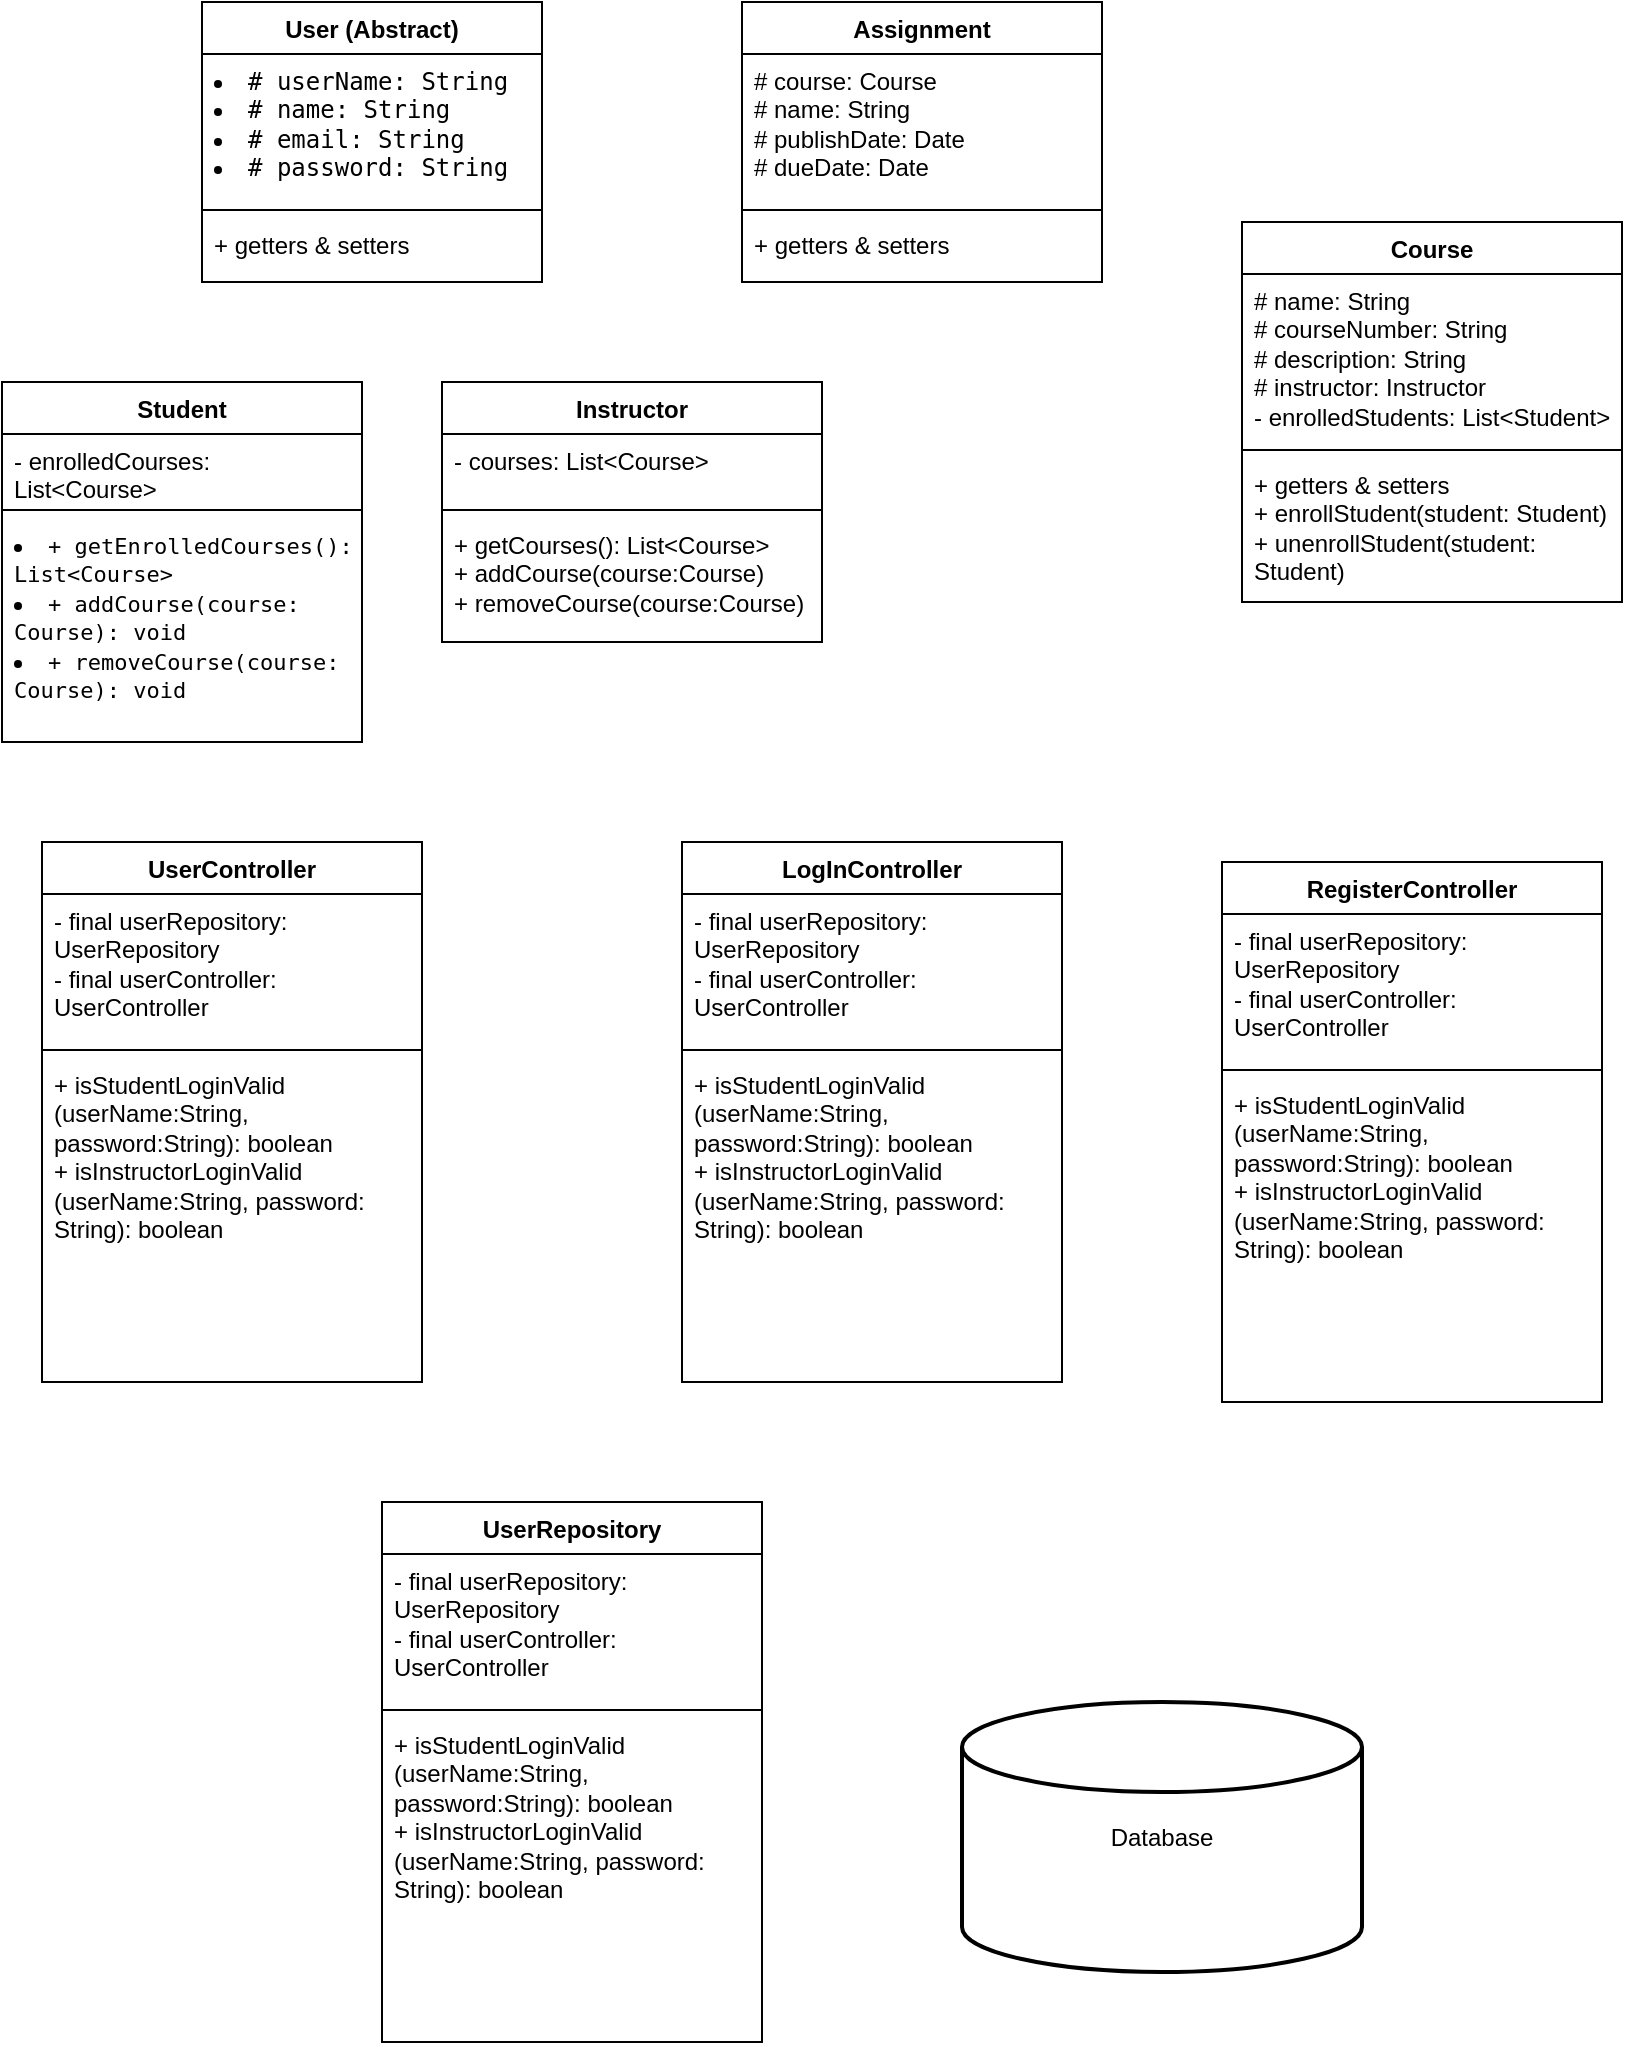 <mxfile version="24.7.16" pages="2">
  <diagram name="Page-1" id="erjguhViY3gtUNBSqQcB">
    <mxGraphModel dx="1615" dy="1056" grid="1" gridSize="10" guides="1" tooltips="1" connect="1" arrows="1" fold="1" page="1" pageScale="1" pageWidth="850" pageHeight="1100" math="0" shadow="0">
      <root>
        <mxCell id="0" />
        <mxCell id="1" parent="0" />
        <mxCell id="120wWnULjFkNhNx4lN9--3" value="&lt;div&gt;User (Abstract)&lt;br&gt;&lt;/div&gt;&lt;div&gt;&lt;br&gt;&lt;/div&gt;" style="swimlane;fontStyle=1;align=center;verticalAlign=top;childLayout=stackLayout;horizontal=1;startSize=26;horizontalStack=0;resizeParent=1;resizeParentMax=0;resizeLast=0;collapsible=1;marginBottom=0;whiteSpace=wrap;html=1;" vertex="1" parent="1">
          <mxGeometry x="100" y="30" width="170" height="140" as="geometry" />
        </mxCell>
        <mxCell id="120wWnULjFkNhNx4lN9--4" value="&lt;li&gt;&lt;code&gt;# userName: String&lt;/code&gt;&lt;/li&gt;&lt;li&gt;&lt;code&gt;# name: String&lt;/code&gt;&lt;/li&gt;&lt;li&gt;&lt;code&gt;# email: String&lt;/code&gt;&lt;/li&gt;&lt;li&gt;&lt;code&gt;# password: String&lt;/code&gt;&lt;/li&gt;&lt;div&gt;&lt;br&gt;&lt;/div&gt;" style="text;strokeColor=none;fillColor=none;align=left;verticalAlign=top;spacingLeft=4;spacingRight=4;overflow=hidden;rotatable=0;points=[[0,0.5],[1,0.5]];portConstraint=eastwest;whiteSpace=wrap;html=1;" vertex="1" parent="120wWnULjFkNhNx4lN9--3">
          <mxGeometry y="26" width="170" height="74" as="geometry" />
        </mxCell>
        <mxCell id="120wWnULjFkNhNx4lN9--5" value="" style="line;strokeWidth=1;fillColor=none;align=left;verticalAlign=middle;spacingTop=-1;spacingLeft=3;spacingRight=3;rotatable=0;labelPosition=right;points=[];portConstraint=eastwest;strokeColor=inherit;" vertex="1" parent="120wWnULjFkNhNx4lN9--3">
          <mxGeometry y="100" width="170" height="8" as="geometry" />
        </mxCell>
        <mxCell id="120wWnULjFkNhNx4lN9--6" value="+ getters &amp;amp; setters" style="text;strokeColor=none;fillColor=none;align=left;verticalAlign=top;spacingLeft=4;spacingRight=4;overflow=hidden;rotatable=0;points=[[0,0.5],[1,0.5]];portConstraint=eastwest;whiteSpace=wrap;html=1;" vertex="1" parent="120wWnULjFkNhNx4lN9--3">
          <mxGeometry y="108" width="170" height="32" as="geometry" />
        </mxCell>
        <mxCell id="120wWnULjFkNhNx4lN9--8" value="Student" style="swimlane;fontStyle=1;align=center;verticalAlign=top;childLayout=stackLayout;horizontal=1;startSize=26;horizontalStack=0;resizeParent=1;resizeParentMax=0;resizeLast=0;collapsible=1;marginBottom=0;whiteSpace=wrap;html=1;" vertex="1" parent="1">
          <mxGeometry y="220" width="180" height="180" as="geometry" />
        </mxCell>
        <mxCell id="120wWnULjFkNhNx4lN9--9" value="- enrolledCourses: List&amp;lt;Course&amp;gt;" style="text;strokeColor=none;fillColor=none;align=left;verticalAlign=top;spacingLeft=4;spacingRight=4;overflow=hidden;rotatable=0;points=[[0,0.5],[1,0.5]];portConstraint=eastwest;whiteSpace=wrap;html=1;" vertex="1" parent="120wWnULjFkNhNx4lN9--8">
          <mxGeometry y="26" width="180" height="34" as="geometry" />
        </mxCell>
        <mxCell id="120wWnULjFkNhNx4lN9--10" value="" style="line;strokeWidth=1;fillColor=none;align=left;verticalAlign=middle;spacingTop=-1;spacingLeft=3;spacingRight=3;rotatable=0;labelPosition=right;points=[];portConstraint=eastwest;strokeColor=inherit;" vertex="1" parent="120wWnULjFkNhNx4lN9--8">
          <mxGeometry y="60" width="180" height="8" as="geometry" />
        </mxCell>
        <mxCell id="120wWnULjFkNhNx4lN9--11" value="&lt;li&gt;&lt;font style=&quot;font-size: 11px;&quot;&gt;&lt;code&gt;+ getEnrolledCourses(): List&amp;lt;Course&amp;gt;&lt;/code&gt;&lt;/font&gt;&lt;/li&gt;&lt;li&gt;&lt;font style=&quot;font-size: 11px;&quot;&gt;&lt;code&gt;+ addCourse(course: Course): void&lt;/code&gt;&lt;/font&gt;&lt;/li&gt;&lt;li&gt;&lt;font style=&quot;font-size: 11px;&quot;&gt;&lt;code&gt;+ removeCourse(course: Course): void&lt;/code&gt;&lt;/font&gt;&lt;/li&gt;" style="text;strokeColor=none;fillColor=none;align=left;verticalAlign=top;spacingLeft=4;spacingRight=4;overflow=hidden;rotatable=0;points=[[0,0.5],[1,0.5]];portConstraint=eastwest;whiteSpace=wrap;html=1;" vertex="1" parent="120wWnULjFkNhNx4lN9--8">
          <mxGeometry y="68" width="180" height="112" as="geometry" />
        </mxCell>
        <mxCell id="120wWnULjFkNhNx4lN9--12" value="&lt;div&gt;Instructor&lt;/div&gt;&lt;div&gt;&lt;br&gt;&lt;/div&gt;" style="swimlane;fontStyle=1;align=center;verticalAlign=top;childLayout=stackLayout;horizontal=1;startSize=26;horizontalStack=0;resizeParent=1;resizeParentMax=0;resizeLast=0;collapsible=1;marginBottom=0;whiteSpace=wrap;html=1;" vertex="1" parent="1">
          <mxGeometry x="220" y="220" width="190" height="130" as="geometry" />
        </mxCell>
        <mxCell id="120wWnULjFkNhNx4lN9--13" value="- courses: List&amp;lt;Course&amp;gt;" style="text;strokeColor=none;fillColor=none;align=left;verticalAlign=top;spacingLeft=4;spacingRight=4;overflow=hidden;rotatable=0;points=[[0,0.5],[1,0.5]];portConstraint=eastwest;whiteSpace=wrap;html=1;" vertex="1" parent="120wWnULjFkNhNx4lN9--12">
          <mxGeometry y="26" width="190" height="34" as="geometry" />
        </mxCell>
        <mxCell id="120wWnULjFkNhNx4lN9--14" value="" style="line;strokeWidth=1;fillColor=none;align=left;verticalAlign=middle;spacingTop=-1;spacingLeft=3;spacingRight=3;rotatable=0;labelPosition=right;points=[];portConstraint=eastwest;strokeColor=inherit;" vertex="1" parent="120wWnULjFkNhNx4lN9--12">
          <mxGeometry y="60" width="190" height="8" as="geometry" />
        </mxCell>
        <mxCell id="120wWnULjFkNhNx4lN9--15" value="&lt;div&gt;+ getCourses(): List&amp;lt;Course&amp;gt;&lt;/div&gt;&lt;div&gt;+ addCourse(course:Course)&lt;/div&gt;&lt;div&gt;+ removeCourse(course:Course)&lt;br&gt;&lt;/div&gt;" style="text;strokeColor=none;fillColor=none;align=left;verticalAlign=top;spacingLeft=4;spacingRight=4;overflow=hidden;rotatable=0;points=[[0,0.5],[1,0.5]];portConstraint=eastwest;whiteSpace=wrap;html=1;" vertex="1" parent="120wWnULjFkNhNx4lN9--12">
          <mxGeometry y="68" width="190" height="62" as="geometry" />
        </mxCell>
        <mxCell id="120wWnULjFkNhNx4lN9--16" value="Assignment" style="swimlane;fontStyle=1;align=center;verticalAlign=top;childLayout=stackLayout;horizontal=1;startSize=26;horizontalStack=0;resizeParent=1;resizeParentMax=0;resizeLast=0;collapsible=1;marginBottom=0;whiteSpace=wrap;html=1;" vertex="1" parent="1">
          <mxGeometry x="370" y="30" width="180" height="140" as="geometry" />
        </mxCell>
        <mxCell id="120wWnULjFkNhNx4lN9--17" value="&lt;div&gt;# course: Course&lt;/div&gt;&lt;div&gt;# name: String&lt;/div&gt;&lt;div&gt;# publishDate: Date&lt;br&gt;&lt;/div&gt;&lt;div&gt;# dueDate: Date&lt;br&gt;&lt;/div&gt;" style="text;strokeColor=none;fillColor=none;align=left;verticalAlign=top;spacingLeft=4;spacingRight=4;overflow=hidden;rotatable=0;points=[[0,0.5],[1,0.5]];portConstraint=eastwest;whiteSpace=wrap;html=1;" vertex="1" parent="120wWnULjFkNhNx4lN9--16">
          <mxGeometry y="26" width="180" height="74" as="geometry" />
        </mxCell>
        <mxCell id="120wWnULjFkNhNx4lN9--18" value="" style="line;strokeWidth=1;fillColor=none;align=left;verticalAlign=middle;spacingTop=-1;spacingLeft=3;spacingRight=3;rotatable=0;labelPosition=right;points=[];portConstraint=eastwest;strokeColor=inherit;" vertex="1" parent="120wWnULjFkNhNx4lN9--16">
          <mxGeometry y="100" width="180" height="8" as="geometry" />
        </mxCell>
        <mxCell id="120wWnULjFkNhNx4lN9--19" value="+ getters &amp;amp; setters" style="text;strokeColor=none;fillColor=none;align=left;verticalAlign=top;spacingLeft=4;spacingRight=4;overflow=hidden;rotatable=0;points=[[0,0.5],[1,0.5]];portConstraint=eastwest;whiteSpace=wrap;html=1;" vertex="1" parent="120wWnULjFkNhNx4lN9--16">
          <mxGeometry y="108" width="180" height="32" as="geometry" />
        </mxCell>
        <mxCell id="120wWnULjFkNhNx4lN9--20" value="Course" style="swimlane;fontStyle=1;align=center;verticalAlign=top;childLayout=stackLayout;horizontal=1;startSize=26;horizontalStack=0;resizeParent=1;resizeParentMax=0;resizeLast=0;collapsible=1;marginBottom=0;whiteSpace=wrap;html=1;" vertex="1" parent="1">
          <mxGeometry x="620" y="140" width="190" height="190" as="geometry" />
        </mxCell>
        <mxCell id="120wWnULjFkNhNx4lN9--21" value="&lt;div&gt;# name: String&lt;/div&gt;&lt;div&gt;# courseNumber: String&lt;/div&gt;&lt;div&gt;# description: String&lt;/div&gt;&lt;div&gt;# instructor: Instructor&lt;/div&gt;&lt;div&gt;- enrolledStudents: List&amp;lt;Student&amp;gt;&lt;br&gt;&lt;/div&gt;" style="text;strokeColor=none;fillColor=none;align=left;verticalAlign=top;spacingLeft=4;spacingRight=4;overflow=hidden;rotatable=0;points=[[0,0.5],[1,0.5]];portConstraint=eastwest;whiteSpace=wrap;html=1;" vertex="1" parent="120wWnULjFkNhNx4lN9--20">
          <mxGeometry y="26" width="190" height="84" as="geometry" />
        </mxCell>
        <mxCell id="120wWnULjFkNhNx4lN9--22" value="" style="line;strokeWidth=1;fillColor=none;align=left;verticalAlign=middle;spacingTop=-1;spacingLeft=3;spacingRight=3;rotatable=0;labelPosition=right;points=[];portConstraint=eastwest;strokeColor=inherit;" vertex="1" parent="120wWnULjFkNhNx4lN9--20">
          <mxGeometry y="110" width="190" height="8" as="geometry" />
        </mxCell>
        <mxCell id="120wWnULjFkNhNx4lN9--23" value="&lt;div&gt;+ getters &amp;amp; setters&lt;/div&gt;&lt;div&gt;+ enrollStudent(student: Student)&lt;br&gt;&lt;/div&gt;+ unenrollStudent(student: Student)" style="text;strokeColor=none;fillColor=none;align=left;verticalAlign=top;spacingLeft=4;spacingRight=4;overflow=hidden;rotatable=0;points=[[0,0.5],[1,0.5]];portConstraint=eastwest;whiteSpace=wrap;html=1;" vertex="1" parent="120wWnULjFkNhNx4lN9--20">
          <mxGeometry y="118" width="190" height="72" as="geometry" />
        </mxCell>
        <mxCell id="120wWnULjFkNhNx4lN9--24" value="LogInController" style="swimlane;fontStyle=1;align=center;verticalAlign=top;childLayout=stackLayout;horizontal=1;startSize=26;horizontalStack=0;resizeParent=1;resizeParentMax=0;resizeLast=0;collapsible=1;marginBottom=0;whiteSpace=wrap;html=1;" vertex="1" parent="1">
          <mxGeometry x="340" y="450" width="190" height="270" as="geometry" />
        </mxCell>
        <mxCell id="120wWnULjFkNhNx4lN9--25" value="&lt;div&gt;- final userRepository: UserRepository&lt;/div&gt;&lt;div&gt;- final userController: UserController&lt;br&gt;&lt;/div&gt;" style="text;strokeColor=none;fillColor=none;align=left;verticalAlign=top;spacingLeft=4;spacingRight=4;overflow=hidden;rotatable=0;points=[[0,0.5],[1,0.5]];portConstraint=eastwest;whiteSpace=wrap;html=1;" vertex="1" parent="120wWnULjFkNhNx4lN9--24">
          <mxGeometry y="26" width="190" height="74" as="geometry" />
        </mxCell>
        <mxCell id="120wWnULjFkNhNx4lN9--26" value="" style="line;strokeWidth=1;fillColor=none;align=left;verticalAlign=middle;spacingTop=-1;spacingLeft=3;spacingRight=3;rotatable=0;labelPosition=right;points=[];portConstraint=eastwest;strokeColor=inherit;" vertex="1" parent="120wWnULjFkNhNx4lN9--24">
          <mxGeometry y="100" width="190" height="8" as="geometry" />
        </mxCell>
        <mxCell id="120wWnULjFkNhNx4lN9--27" value="&lt;div&gt;+ isStudentLoginValid (userName:String, password:String): boolean&lt;/div&gt;&lt;div&gt;+ isInstructorLoginValid (userName:String, password: String): boolean&lt;br&gt;&lt;/div&gt;" style="text;strokeColor=none;fillColor=none;align=left;verticalAlign=top;spacingLeft=4;spacingRight=4;overflow=hidden;rotatable=0;points=[[0,0.5],[1,0.5]];portConstraint=eastwest;whiteSpace=wrap;html=1;" vertex="1" parent="120wWnULjFkNhNx4lN9--24">
          <mxGeometry y="108" width="190" height="162" as="geometry" />
        </mxCell>
        <mxCell id="120wWnULjFkNhNx4lN9--28" value="&lt;div&gt;RegisterController&lt;/div&gt;&lt;div&gt;&lt;br&gt;&lt;/div&gt;" style="swimlane;fontStyle=1;align=center;verticalAlign=top;childLayout=stackLayout;horizontal=1;startSize=26;horizontalStack=0;resizeParent=1;resizeParentMax=0;resizeLast=0;collapsible=1;marginBottom=0;whiteSpace=wrap;html=1;" vertex="1" parent="1">
          <mxGeometry x="610" y="460" width="190" height="270" as="geometry" />
        </mxCell>
        <mxCell id="120wWnULjFkNhNx4lN9--29" value="&lt;div&gt;- final userRepository: UserRepository&lt;/div&gt;&lt;div&gt;- final userController: UserController&lt;br&gt;&lt;/div&gt;" style="text;strokeColor=none;fillColor=none;align=left;verticalAlign=top;spacingLeft=4;spacingRight=4;overflow=hidden;rotatable=0;points=[[0,0.5],[1,0.5]];portConstraint=eastwest;whiteSpace=wrap;html=1;" vertex="1" parent="120wWnULjFkNhNx4lN9--28">
          <mxGeometry y="26" width="190" height="74" as="geometry" />
        </mxCell>
        <mxCell id="120wWnULjFkNhNx4lN9--30" value="" style="line;strokeWidth=1;fillColor=none;align=left;verticalAlign=middle;spacingTop=-1;spacingLeft=3;spacingRight=3;rotatable=0;labelPosition=right;points=[];portConstraint=eastwest;strokeColor=inherit;" vertex="1" parent="120wWnULjFkNhNx4lN9--28">
          <mxGeometry y="100" width="190" height="8" as="geometry" />
        </mxCell>
        <mxCell id="120wWnULjFkNhNx4lN9--31" value="&lt;div&gt;+ isStudentLoginValid (userName:String, password:String): boolean&lt;/div&gt;&lt;div&gt;+ isInstructorLoginValid (userName:String, password: String): boolean&lt;br&gt;&lt;/div&gt;" style="text;strokeColor=none;fillColor=none;align=left;verticalAlign=top;spacingLeft=4;spacingRight=4;overflow=hidden;rotatable=0;points=[[0,0.5],[1,0.5]];portConstraint=eastwest;whiteSpace=wrap;html=1;" vertex="1" parent="120wWnULjFkNhNx4lN9--28">
          <mxGeometry y="108" width="190" height="162" as="geometry" />
        </mxCell>
        <mxCell id="120wWnULjFkNhNx4lN9--32" value="UserController" style="swimlane;fontStyle=1;align=center;verticalAlign=top;childLayout=stackLayout;horizontal=1;startSize=26;horizontalStack=0;resizeParent=1;resizeParentMax=0;resizeLast=0;collapsible=1;marginBottom=0;whiteSpace=wrap;html=1;" vertex="1" parent="1">
          <mxGeometry x="20" y="450" width="190" height="270" as="geometry" />
        </mxCell>
        <mxCell id="120wWnULjFkNhNx4lN9--33" value="&lt;div&gt;- final userRepository: UserRepository&lt;/div&gt;&lt;div&gt;- final userController: UserController&lt;br&gt;&lt;/div&gt;" style="text;strokeColor=none;fillColor=none;align=left;verticalAlign=top;spacingLeft=4;spacingRight=4;overflow=hidden;rotatable=0;points=[[0,0.5],[1,0.5]];portConstraint=eastwest;whiteSpace=wrap;html=1;" vertex="1" parent="120wWnULjFkNhNx4lN9--32">
          <mxGeometry y="26" width="190" height="74" as="geometry" />
        </mxCell>
        <mxCell id="120wWnULjFkNhNx4lN9--34" value="" style="line;strokeWidth=1;fillColor=none;align=left;verticalAlign=middle;spacingTop=-1;spacingLeft=3;spacingRight=3;rotatable=0;labelPosition=right;points=[];portConstraint=eastwest;strokeColor=inherit;" vertex="1" parent="120wWnULjFkNhNx4lN9--32">
          <mxGeometry y="100" width="190" height="8" as="geometry" />
        </mxCell>
        <mxCell id="120wWnULjFkNhNx4lN9--35" value="&lt;div&gt;+ isStudentLoginValid (userName:String, password:String): boolean&lt;/div&gt;&lt;div&gt;+ isInstructorLoginValid (userName:String, password: String): boolean&lt;br&gt;&lt;/div&gt;" style="text;strokeColor=none;fillColor=none;align=left;verticalAlign=top;spacingLeft=4;spacingRight=4;overflow=hidden;rotatable=0;points=[[0,0.5],[1,0.5]];portConstraint=eastwest;whiteSpace=wrap;html=1;" vertex="1" parent="120wWnULjFkNhNx4lN9--32">
          <mxGeometry y="108" width="190" height="162" as="geometry" />
        </mxCell>
        <mxCell id="120wWnULjFkNhNx4lN9--36" value="&lt;div&gt;UserRepository&lt;/div&gt;&lt;div&gt;&lt;br&gt;&lt;/div&gt;" style="swimlane;fontStyle=1;align=center;verticalAlign=top;childLayout=stackLayout;horizontal=1;startSize=26;horizontalStack=0;resizeParent=1;resizeParentMax=0;resizeLast=0;collapsible=1;marginBottom=0;whiteSpace=wrap;html=1;" vertex="1" parent="1">
          <mxGeometry x="190" y="780" width="190" height="270" as="geometry" />
        </mxCell>
        <mxCell id="120wWnULjFkNhNx4lN9--37" value="&lt;div&gt;- final userRepository: UserRepository&lt;/div&gt;&lt;div&gt;- final userController: UserController&lt;br&gt;&lt;/div&gt;" style="text;strokeColor=none;fillColor=none;align=left;verticalAlign=top;spacingLeft=4;spacingRight=4;overflow=hidden;rotatable=0;points=[[0,0.5],[1,0.5]];portConstraint=eastwest;whiteSpace=wrap;html=1;" vertex="1" parent="120wWnULjFkNhNx4lN9--36">
          <mxGeometry y="26" width="190" height="74" as="geometry" />
        </mxCell>
        <mxCell id="120wWnULjFkNhNx4lN9--38" value="" style="line;strokeWidth=1;fillColor=none;align=left;verticalAlign=middle;spacingTop=-1;spacingLeft=3;spacingRight=3;rotatable=0;labelPosition=right;points=[];portConstraint=eastwest;strokeColor=inherit;" vertex="1" parent="120wWnULjFkNhNx4lN9--36">
          <mxGeometry y="100" width="190" height="8" as="geometry" />
        </mxCell>
        <mxCell id="120wWnULjFkNhNx4lN9--39" value="&lt;div&gt;+ isStudentLoginValid (userName:String, password:String): boolean&lt;/div&gt;&lt;div&gt;+ isInstructorLoginValid (userName:String, password: String): boolean&lt;br&gt;&lt;/div&gt;" style="text;strokeColor=none;fillColor=none;align=left;verticalAlign=top;spacingLeft=4;spacingRight=4;overflow=hidden;rotatable=0;points=[[0,0.5],[1,0.5]];portConstraint=eastwest;whiteSpace=wrap;html=1;" vertex="1" parent="120wWnULjFkNhNx4lN9--36">
          <mxGeometry y="108" width="190" height="162" as="geometry" />
        </mxCell>
        <mxCell id="120wWnULjFkNhNx4lN9--40" value="&lt;div&gt;Database&lt;/div&gt;" style="strokeWidth=2;html=1;shape=mxgraph.flowchart.database;whiteSpace=wrap;" vertex="1" parent="1">
          <mxGeometry x="480" y="880" width="200" height="135" as="geometry" />
        </mxCell>
      </root>
    </mxGraphModel>
  </diagram>
  <diagram id="VlnXYXlo8fWisMATLTbr" name="Page-2">
    <mxGraphModel dx="888" dy="581" grid="1" gridSize="10" guides="1" tooltips="1" connect="1" arrows="1" fold="1" page="1" pageScale="1" pageWidth="850" pageHeight="1100" math="0" shadow="0">
      <root>
        <mxCell id="0" />
        <mxCell id="1" parent="0" />
      </root>
    </mxGraphModel>
  </diagram>
</mxfile>
